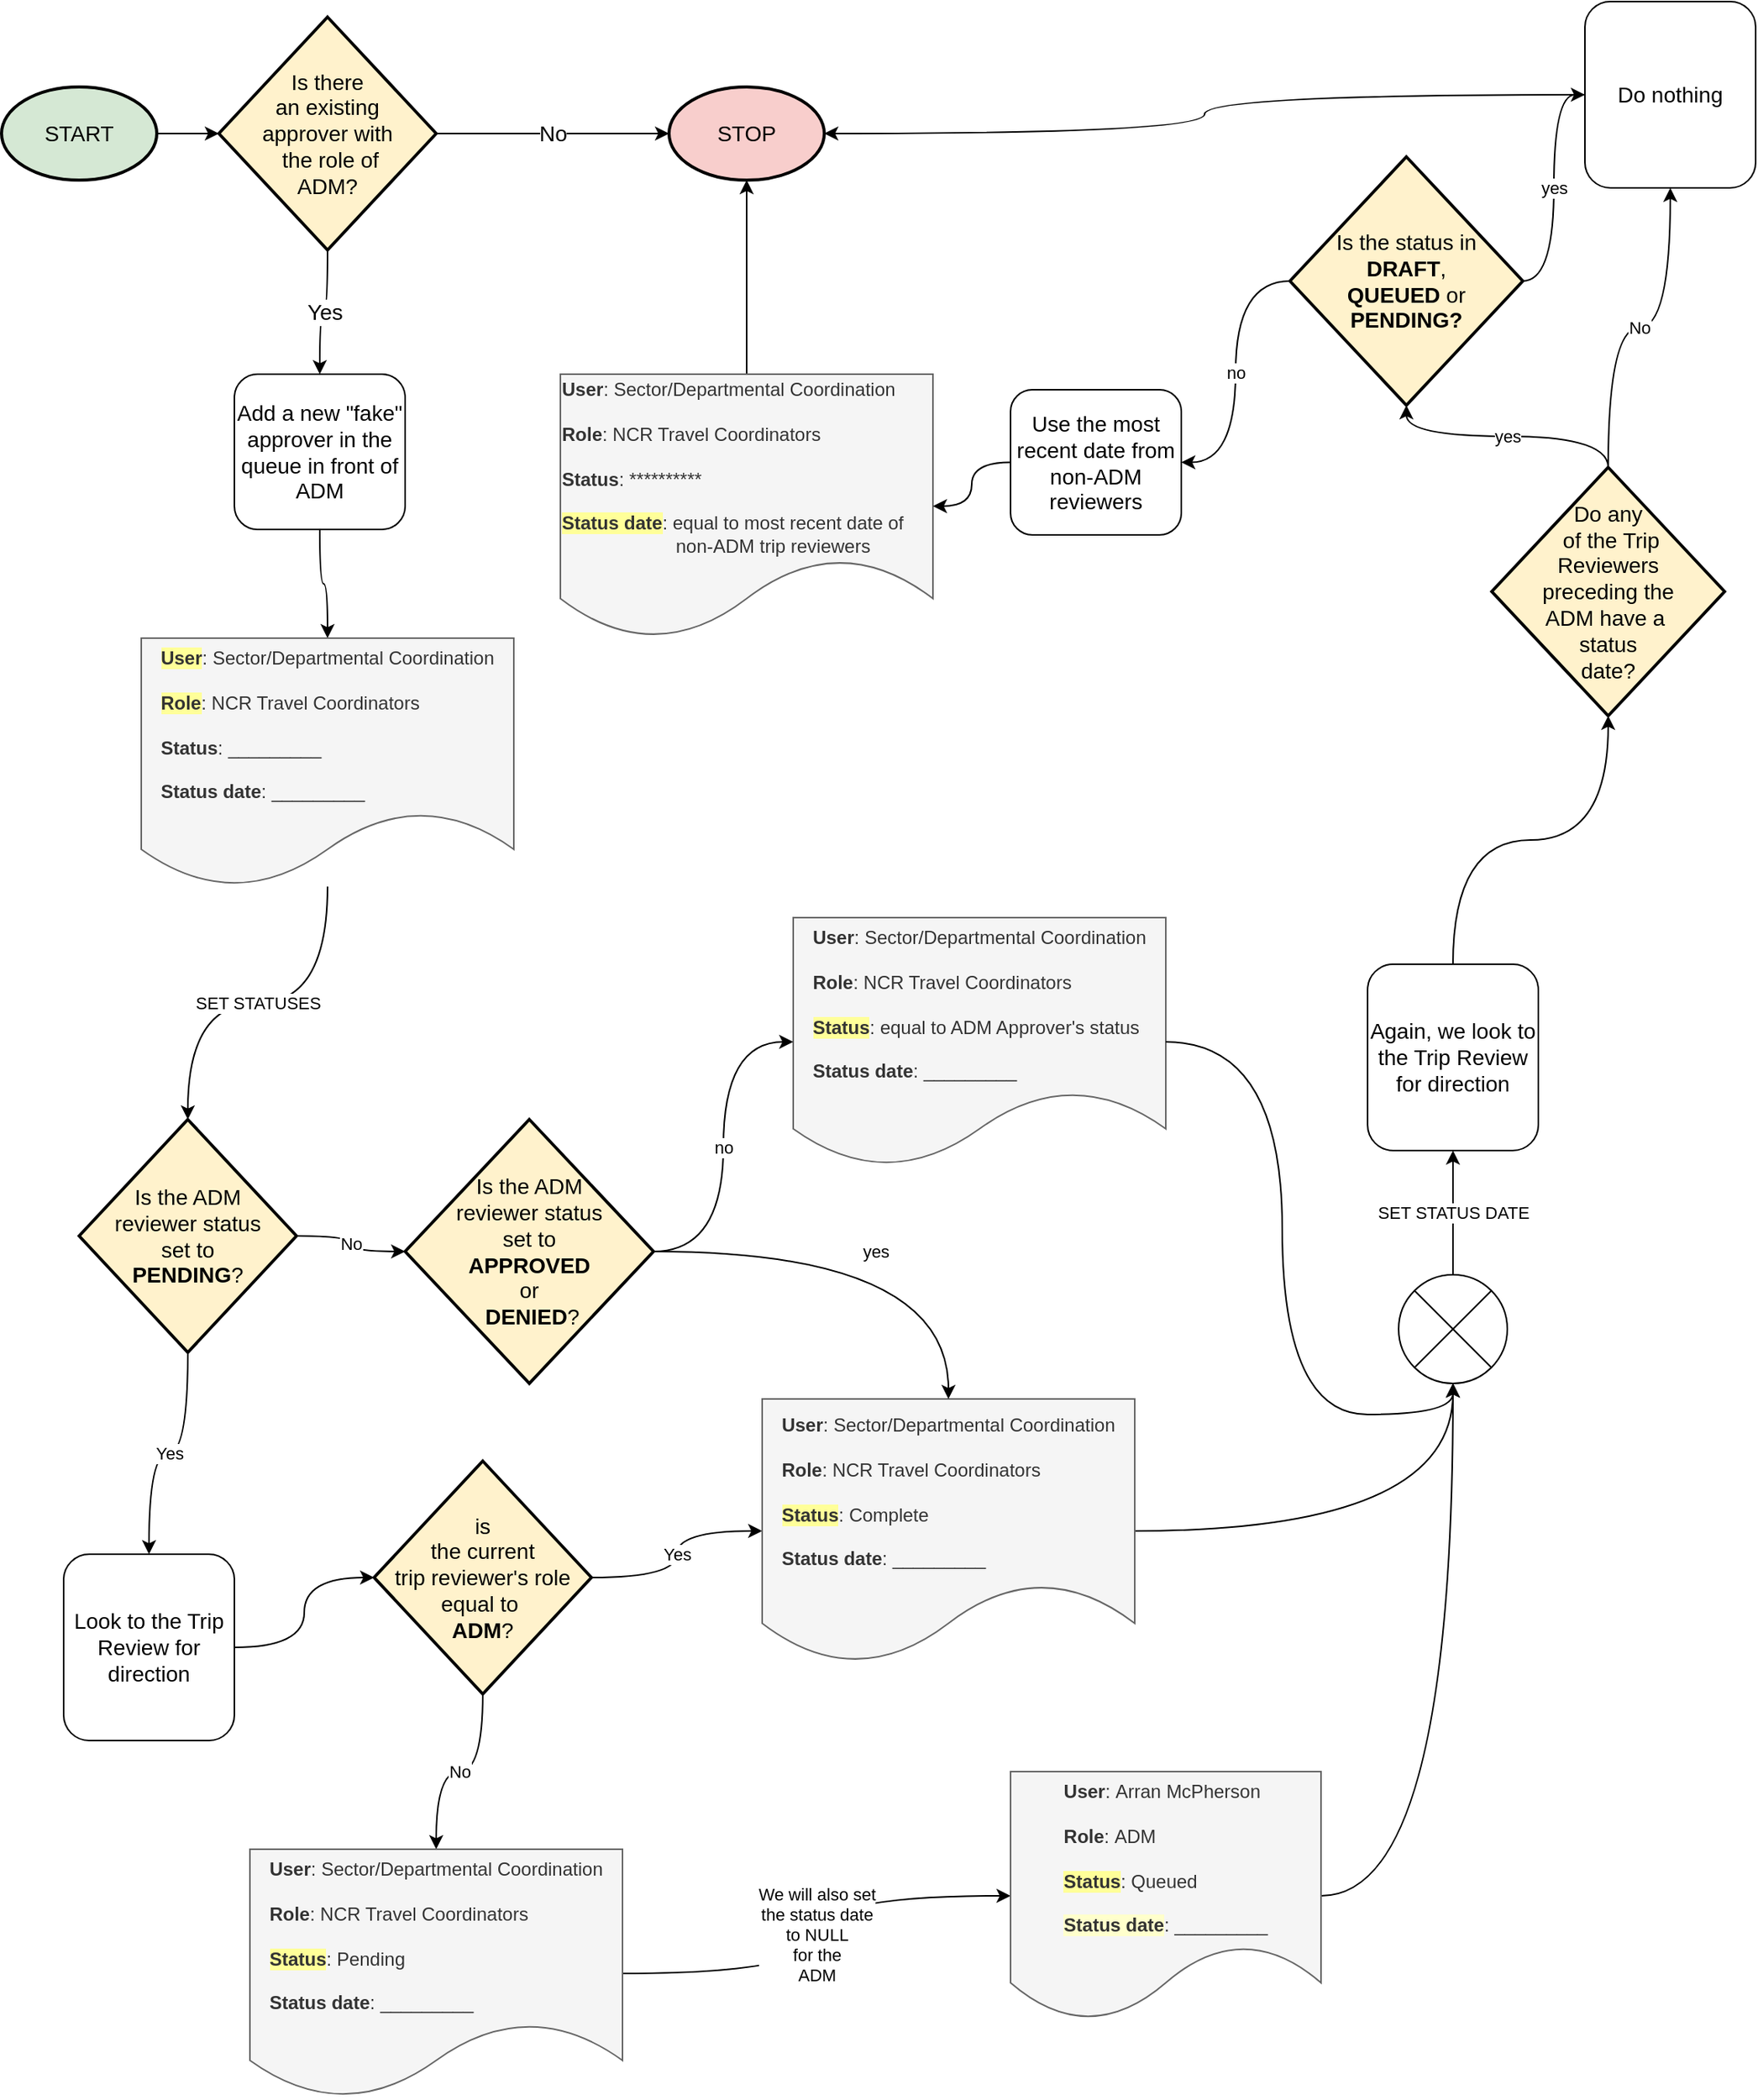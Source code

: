 <mxfile version="22.1.5" type="github">
  <diagram id="C5RBs43oDa-KdzZeNtuy" name="Page-1">
    <mxGraphModel dx="1426" dy="793" grid="1" gridSize="10" guides="1" tooltips="1" connect="1" arrows="1" fold="1" page="1" pageScale="1" pageWidth="1169" pageHeight="827" math="0" shadow="0">
      <root>
        <mxCell id="WIyWlLk6GJQsqaUBKTNV-0" />
        <mxCell id="WIyWlLk6GJQsqaUBKTNV-1" parent="WIyWlLk6GJQsqaUBKTNV-0" />
        <mxCell id="TlhrCSe95SY9jLTqjl-a-0" value="START" style="strokeWidth=2;html=1;shape=mxgraph.flowchart.start_1;whiteSpace=wrap;fontSize=14;fillColor=#D5E8D4;" parent="WIyWlLk6GJQsqaUBKTNV-1" vertex="1">
          <mxGeometry x="30" y="65" width="100" height="60" as="geometry" />
        </mxCell>
        <mxCell id="TlhrCSe95SY9jLTqjl-a-4" value="" style="rounded=0;orthogonalLoop=1;jettySize=auto;html=1;fontSize=14;edgeStyle=orthogonalEdgeStyle;curved=1;" parent="WIyWlLk6GJQsqaUBKTNV-1" source="TlhrCSe95SY9jLTqjl-a-0" target="TlhrCSe95SY9jLTqjl-a-3" edge="1">
          <mxGeometry relative="1" as="geometry">
            <mxPoint x="340" y="103.488" as="sourcePoint" />
          </mxGeometry>
        </mxCell>
        <mxCell id="TlhrCSe95SY9jLTqjl-a-9" value="No" style="rounded=0;orthogonalLoop=1;jettySize=auto;html=1;fontSize=14;edgeStyle=orthogonalEdgeStyle;curved=1;" parent="WIyWlLk6GJQsqaUBKTNV-1" source="TlhrCSe95SY9jLTqjl-a-3" target="TlhrCSe95SY9jLTqjl-a-39" edge="1">
          <mxGeometry relative="1" as="geometry">
            <mxPoint x="395" y="80" as="targetPoint" />
          </mxGeometry>
        </mxCell>
        <mxCell id="TlhrCSe95SY9jLTqjl-a-12" value="Yes" style="rounded=0;orthogonalLoop=1;jettySize=auto;html=1;fontSize=14;edgeStyle=orthogonalEdgeStyle;curved=1;" parent="WIyWlLk6GJQsqaUBKTNV-1" source="TlhrCSe95SY9jLTqjl-a-3" target="2dVe8sMhS4PmmdCcYp6y-1" edge="1">
          <mxGeometry relative="1" as="geometry">
            <mxPoint x="176.699" y="249.81" as="targetPoint" />
          </mxGeometry>
        </mxCell>
        <mxCell id="TlhrCSe95SY9jLTqjl-a-3" value="Is there &lt;br&gt;an existing &lt;br&gt;approver with&lt;br&gt;&amp;nbsp;the role of &lt;br&gt;ADM?" style="rhombus;whiteSpace=wrap;html=1;strokeWidth=2;fontSize=14;fillColor=#FFF2CC;" parent="WIyWlLk6GJQsqaUBKTNV-1" vertex="1">
          <mxGeometry x="170" y="20" width="140" height="150" as="geometry" />
        </mxCell>
        <mxCell id="TlhrCSe95SY9jLTqjl-a-39" value="STOP" style="strokeWidth=2;html=1;shape=mxgraph.flowchart.start_1;whiteSpace=wrap;fontSize=14;fillColor=#F8CECC;" parent="WIyWlLk6GJQsqaUBKTNV-1" vertex="1">
          <mxGeometry x="460" y="65.0" width="100" height="60" as="geometry" />
        </mxCell>
        <mxCell id="2dVe8sMhS4PmmdCcYp6y-3" value="SET STATUSES" style="edgeStyle=orthogonalEdgeStyle;rounded=0;orthogonalLoop=1;jettySize=auto;html=1;curved=1;" parent="WIyWlLk6GJQsqaUBKTNV-1" source="2dVe8sMhS4PmmdCcYp6y-17" target="2dVe8sMhS4PmmdCcYp6y-4" edge="1">
          <mxGeometry relative="1" as="geometry">
            <mxPoint x="400" y="740" as="sourcePoint" />
            <mxPoint x="450" y="840" as="targetPoint" />
          </mxGeometry>
        </mxCell>
        <mxCell id="2dVe8sMhS4PmmdCcYp6y-18" style="edgeStyle=orthogonalEdgeStyle;rounded=0;orthogonalLoop=1;jettySize=auto;html=1;curved=1;" parent="WIyWlLk6GJQsqaUBKTNV-1" source="2dVe8sMhS4PmmdCcYp6y-1" target="2dVe8sMhS4PmmdCcYp6y-17" edge="1">
          <mxGeometry relative="1" as="geometry" />
        </mxCell>
        <mxCell id="2dVe8sMhS4PmmdCcYp6y-1" value="Add a new &quot;fake&quot; approver in the queue in front of ADM" style="rounded=1;whiteSpace=wrap;html=1;fontSize=14;" parent="WIyWlLk6GJQsqaUBKTNV-1" vertex="1">
          <mxGeometry x="180" y="250" width="110" height="100" as="geometry" />
        </mxCell>
        <mxCell id="2dVe8sMhS4PmmdCcYp6y-7" value="No" style="edgeStyle=orthogonalEdgeStyle;rounded=0;orthogonalLoop=1;jettySize=auto;html=1;curved=1;" parent="WIyWlLk6GJQsqaUBKTNV-1" source="2dVe8sMhS4PmmdCcYp6y-4" target="jWvvlOGbaPdPFHYoXMaC-0" edge="1">
          <mxGeometry relative="1" as="geometry">
            <mxPoint x="465" y="680" as="targetPoint" />
          </mxGeometry>
        </mxCell>
        <mxCell id="2dVe8sMhS4PmmdCcYp6y-8" value="Yes" style="edgeStyle=orthogonalEdgeStyle;rounded=0;orthogonalLoop=1;jettySize=auto;html=1;curved=1;" parent="WIyWlLk6GJQsqaUBKTNV-1" source="2dVe8sMhS4PmmdCcYp6y-4" target="2dVe8sMhS4PmmdCcYp6y-6" edge="1">
          <mxGeometry relative="1" as="geometry" />
        </mxCell>
        <mxCell id="2dVe8sMhS4PmmdCcYp6y-4" value="Is the ADM &lt;br&gt;reviewer status&lt;br&gt;&amp;nbsp;set to&amp;nbsp;&lt;br&gt;&lt;b&gt;PENDING&lt;/b&gt;?" style="rhombus;whiteSpace=wrap;html=1;strokeWidth=2;fontSize=14;fillColor=#FFF2CC;" parent="WIyWlLk6GJQsqaUBKTNV-1" vertex="1">
          <mxGeometry x="80" y="730" width="140" height="150" as="geometry" />
        </mxCell>
        <mxCell id="2dVe8sMhS4PmmdCcYp6y-10" style="edgeStyle=orthogonalEdgeStyle;rounded=0;orthogonalLoop=1;jettySize=auto;html=1;curved=1;" parent="WIyWlLk6GJQsqaUBKTNV-1" source="2dVe8sMhS4PmmdCcYp6y-6" target="2dVe8sMhS4PmmdCcYp6y-9" edge="1">
          <mxGeometry relative="1" as="geometry" />
        </mxCell>
        <mxCell id="2dVe8sMhS4PmmdCcYp6y-6" value="Look to the Trip Review for direction" style="rounded=1;whiteSpace=wrap;html=1;fontSize=14;" parent="WIyWlLk6GJQsqaUBKTNV-1" vertex="1">
          <mxGeometry x="70" y="1010" width="110" height="120" as="geometry" />
        </mxCell>
        <mxCell id="2dVe8sMhS4PmmdCcYp6y-12" value="Yes" style="edgeStyle=orthogonalEdgeStyle;rounded=0;orthogonalLoop=1;jettySize=auto;html=1;curved=1;" parent="WIyWlLk6GJQsqaUBKTNV-1" source="2dVe8sMhS4PmmdCcYp6y-9" target="2dVe8sMhS4PmmdCcYp6y-22" edge="1">
          <mxGeometry relative="1" as="geometry">
            <mxPoint x="745" y="920" as="targetPoint" />
          </mxGeometry>
        </mxCell>
        <mxCell id="2dVe8sMhS4PmmdCcYp6y-14" value="No" style="edgeStyle=orthogonalEdgeStyle;rounded=0;orthogonalLoop=1;jettySize=auto;html=1;curved=1;" parent="WIyWlLk6GJQsqaUBKTNV-1" source="2dVe8sMhS4PmmdCcYp6y-9" target="2dVe8sMhS4PmmdCcYp6y-23" edge="1">
          <mxGeometry relative="1" as="geometry">
            <mxPoint x="750" y="1110" as="targetPoint" />
          </mxGeometry>
        </mxCell>
        <mxCell id="2dVe8sMhS4PmmdCcYp6y-9" value="is &lt;br&gt;the current &lt;br&gt;trip reviewer&#39;s role &lt;br&gt;equal to&amp;nbsp;&lt;br&gt;&lt;b style=&quot;border-color: var(--border-color);&quot;&gt;ADM&lt;/b&gt;?" style="rhombus;whiteSpace=wrap;html=1;strokeWidth=2;fontSize=14;fillColor=#FFF2CC;" parent="WIyWlLk6GJQsqaUBKTNV-1" vertex="1">
          <mxGeometry x="270" y="950" width="140" height="150" as="geometry" />
        </mxCell>
        <mxCell id="2dVe8sMhS4PmmdCcYp6y-17" value="&lt;div style=&quot;text-align: left;&quot;&gt;&lt;b style=&quot;background-color: rgb(255, 255, 153);&quot;&gt;User&lt;/b&gt;&lt;span style=&quot;background-color: initial;&quot;&gt;:&amp;nbsp;Sector/Departmental Coordination&lt;/span&gt;&lt;br&gt;&lt;/div&gt;&lt;div style=&quot;text-align: left;&quot;&gt;&lt;br&gt;&lt;/div&gt;&lt;div style=&quot;text-align: left;&quot;&gt;&lt;b style=&quot;background-color: rgb(255, 255, 153);&quot;&gt;Role&lt;/b&gt;:&amp;nbsp;NCR Travel Coordinators&lt;/div&gt;&lt;div style=&quot;text-align: left;&quot;&gt;&lt;br&gt;&lt;/div&gt;&lt;div style=&quot;text-align: left;&quot;&gt;&lt;b&gt;Status&lt;/b&gt;: _________&lt;/div&gt;&lt;div style=&quot;text-align: left;&quot;&gt;&lt;br&gt;&lt;/div&gt;&lt;div style=&quot;text-align: left;&quot;&gt;&lt;b style=&quot;&quot;&gt;Status date&lt;/b&gt;: _________&lt;span style=&quot;background-color: initial;&quot;&gt;&lt;br&gt;&lt;/span&gt;&lt;/div&gt;" style="shape=document;whiteSpace=wrap;html=1;boundedLbl=1;fillColor=#f5f5f5;fontColor=#333333;strokeColor=#666666;" parent="WIyWlLk6GJQsqaUBKTNV-1" vertex="1">
          <mxGeometry x="120" y="420" width="240" height="160" as="geometry" />
        </mxCell>
        <mxCell id="2dVe8sMhS4PmmdCcYp6y-19" value="&lt;div style=&quot;text-align: left;&quot;&gt;&lt;b style=&quot;background-color: initial;&quot;&gt;User&lt;/b&gt;&lt;span style=&quot;background-color: initial;&quot;&gt;:&amp;nbsp;Sector/Departmental Coordination&lt;/span&gt;&lt;br&gt;&lt;/div&gt;&lt;div style=&quot;text-align: left;&quot;&gt;&lt;br&gt;&lt;/div&gt;&lt;div style=&quot;text-align: left;&quot;&gt;&lt;b&gt;Role&lt;/b&gt;:&amp;nbsp;NCR Travel Coordinators&lt;/div&gt;&lt;div style=&quot;text-align: left;&quot;&gt;&lt;br&gt;&lt;/div&gt;&lt;div style=&quot;text-align: left;&quot;&gt;&lt;b style=&quot;background-color: rgb(255, 255, 153);&quot;&gt;Status&lt;/b&gt;: equal to ADM Approver&#39;s status&lt;/div&gt;&lt;div style=&quot;text-align: left;&quot;&gt;&lt;span style=&quot;background-color: initial;&quot;&gt;&lt;br&gt;&lt;/span&gt;&lt;/div&gt;&lt;div style=&quot;text-align: left;&quot;&gt;&lt;b style=&quot;&quot;&gt;Status date&lt;/b&gt;: _________&lt;span style=&quot;background-color: initial;&quot;&gt;&lt;br&gt;&lt;/span&gt;&lt;/div&gt;" style="shape=document;whiteSpace=wrap;html=1;boundedLbl=1;fillColor=#f5f5f5;fontColor=#333333;strokeColor=#666666;" parent="WIyWlLk6GJQsqaUBKTNV-1" vertex="1">
          <mxGeometry x="540" y="600" width="240" height="160" as="geometry" />
        </mxCell>
        <mxCell id="2dVe8sMhS4PmmdCcYp6y-29" style="edgeStyle=orthogonalEdgeStyle;rounded=0;orthogonalLoop=1;jettySize=auto;html=1;curved=1;" parent="WIyWlLk6GJQsqaUBKTNV-1" source="2dVe8sMhS4PmmdCcYp6y-22" target="2dVe8sMhS4PmmdCcYp6y-27" edge="1">
          <mxGeometry relative="1" as="geometry" />
        </mxCell>
        <mxCell id="2dVe8sMhS4PmmdCcYp6y-22" value="&lt;div style=&quot;text-align: left;&quot;&gt;&lt;b style=&quot;background-color: initial;&quot;&gt;User&lt;/b&gt;&lt;span style=&quot;background-color: initial;&quot;&gt;:&amp;nbsp;Sector/Departmental Coordination&lt;/span&gt;&lt;br&gt;&lt;/div&gt;&lt;div style=&quot;text-align: left;&quot;&gt;&lt;br&gt;&lt;/div&gt;&lt;div style=&quot;text-align: left;&quot;&gt;&lt;b&gt;Role&lt;/b&gt;:&amp;nbsp;NCR Travel Coordinators&lt;/div&gt;&lt;div style=&quot;text-align: left;&quot;&gt;&lt;br&gt;&lt;/div&gt;&lt;div style=&quot;text-align: left;&quot;&gt;&lt;b style=&quot;background-color: rgb(255, 255, 153);&quot;&gt;Status&lt;/b&gt;: Complete&lt;/div&gt;&lt;div style=&quot;text-align: left;&quot;&gt;&lt;span style=&quot;background-color: initial;&quot;&gt;&lt;br&gt;&lt;/span&gt;&lt;/div&gt;&lt;div style=&quot;text-align: left;&quot;&gt;&lt;b style=&quot;&quot;&gt;Status date&lt;/b&gt;: _________&lt;span style=&quot;background-color: initial;&quot;&gt;&lt;br&gt;&lt;/span&gt;&lt;/div&gt;" style="shape=document;whiteSpace=wrap;html=1;boundedLbl=1;fillColor=#f5f5f5;fontColor=#333333;strokeColor=#666666;" parent="WIyWlLk6GJQsqaUBKTNV-1" vertex="1">
          <mxGeometry x="520" y="910" width="240" height="170" as="geometry" />
        </mxCell>
        <mxCell id="2dVe8sMhS4PmmdCcYp6y-26" value="We will also set &lt;br&gt;the status date &lt;br&gt;to NULL &lt;br&gt;for the &lt;br&gt;ADM" style="edgeStyle=orthogonalEdgeStyle;rounded=0;orthogonalLoop=1;jettySize=auto;html=1;curved=1;" parent="WIyWlLk6GJQsqaUBKTNV-1" source="2dVe8sMhS4PmmdCcYp6y-23" target="2dVe8sMhS4PmmdCcYp6y-24" edge="1">
          <mxGeometry relative="1" as="geometry" />
        </mxCell>
        <mxCell id="2dVe8sMhS4PmmdCcYp6y-23" value="&lt;div style=&quot;text-align: left;&quot;&gt;&lt;b style=&quot;background-color: initial;&quot;&gt;User&lt;/b&gt;&lt;span style=&quot;background-color: initial;&quot;&gt;:&amp;nbsp;Sector/Departmental Coordination&lt;/span&gt;&lt;br&gt;&lt;/div&gt;&lt;div style=&quot;text-align: left;&quot;&gt;&lt;br&gt;&lt;/div&gt;&lt;div style=&quot;text-align: left;&quot;&gt;&lt;b&gt;Role&lt;/b&gt;:&amp;nbsp;NCR Travel Coordinators&lt;/div&gt;&lt;div style=&quot;text-align: left;&quot;&gt;&lt;br&gt;&lt;/div&gt;&lt;div style=&quot;text-align: left;&quot;&gt;&lt;b style=&quot;background-color: rgb(255, 255, 153);&quot;&gt;Status&lt;/b&gt;: Pending&lt;/div&gt;&lt;div style=&quot;text-align: left;&quot;&gt;&lt;span style=&quot;background-color: initial;&quot;&gt;&lt;br&gt;&lt;/span&gt;&lt;/div&gt;&lt;div style=&quot;text-align: left;&quot;&gt;&lt;b style=&quot;&quot;&gt;Status date&lt;/b&gt;: _________&lt;span style=&quot;background-color: initial;&quot;&gt;&lt;br&gt;&lt;/span&gt;&lt;/div&gt;" style="shape=document;whiteSpace=wrap;html=1;boundedLbl=1;fillColor=#f5f5f5;fontColor=#333333;strokeColor=#666666;" parent="WIyWlLk6GJQsqaUBKTNV-1" vertex="1">
          <mxGeometry x="190" y="1200" width="240" height="160" as="geometry" />
        </mxCell>
        <mxCell id="2dVe8sMhS4PmmdCcYp6y-30" style="edgeStyle=orthogonalEdgeStyle;rounded=0;orthogonalLoop=1;jettySize=auto;html=1;curved=1;" parent="WIyWlLk6GJQsqaUBKTNV-1" source="2dVe8sMhS4PmmdCcYp6y-24" target="2dVe8sMhS4PmmdCcYp6y-27" edge="1">
          <mxGeometry relative="1" as="geometry" />
        </mxCell>
        <mxCell id="2dVe8sMhS4PmmdCcYp6y-24" value="&lt;div style=&quot;text-align: left;&quot;&gt;&lt;b style=&quot;background-color: initial;&quot;&gt;User&lt;/b&gt;&lt;span style=&quot;background-color: initial;&quot;&gt;:&amp;nbsp;Arran McPherson&lt;/span&gt;&lt;br&gt;&lt;/div&gt;&lt;div style=&quot;text-align: left;&quot;&gt;&lt;br&gt;&lt;/div&gt;&lt;div style=&quot;text-align: left;&quot;&gt;&lt;b&gt;Role&lt;/b&gt;:&amp;nbsp;ADM&lt;/div&gt;&lt;div style=&quot;text-align: left;&quot;&gt;&lt;br&gt;&lt;/div&gt;&lt;div style=&quot;text-align: left;&quot;&gt;&lt;b style=&quot;background-color: rgb(255, 255, 153);&quot;&gt;Status&lt;/b&gt;: Queued&lt;/div&gt;&lt;div style=&quot;text-align: left;&quot;&gt;&lt;span style=&quot;background-color: initial;&quot;&gt;&lt;br&gt;&lt;/span&gt;&lt;/div&gt;&lt;div style=&quot;text-align: left;&quot;&gt;&lt;b style=&quot;background-color: rgb(255, 255, 204);&quot;&gt;Status date&lt;/b&gt;: _________&lt;span style=&quot;background-color: initial;&quot;&gt;&lt;br&gt;&lt;/span&gt;&lt;/div&gt;" style="shape=document;whiteSpace=wrap;html=1;boundedLbl=1;fillColor=#f5f5f5;fontColor=#333333;strokeColor=#666666;" parent="WIyWlLk6GJQsqaUBKTNV-1" vertex="1">
          <mxGeometry x="680" y="1150" width="200" height="160" as="geometry" />
        </mxCell>
        <mxCell id="2dVe8sMhS4PmmdCcYp6y-32" value="SET STATUS DATE" style="edgeStyle=orthogonalEdgeStyle;rounded=0;orthogonalLoop=1;jettySize=auto;html=1;curved=1;" parent="WIyWlLk6GJQsqaUBKTNV-1" source="2dVe8sMhS4PmmdCcYp6y-27" target="2dVe8sMhS4PmmdCcYp6y-33" edge="1">
          <mxGeometry relative="1" as="geometry" />
        </mxCell>
        <mxCell id="2dVe8sMhS4PmmdCcYp6y-27" value="" style="verticalLabelPosition=bottom;verticalAlign=top;html=1;shape=mxgraph.flowchart.or;" parent="WIyWlLk6GJQsqaUBKTNV-1" vertex="1">
          <mxGeometry x="930" y="830" width="70" height="70" as="geometry" />
        </mxCell>
        <mxCell id="2dVe8sMhS4PmmdCcYp6y-28" style="edgeStyle=orthogonalEdgeStyle;rounded=0;orthogonalLoop=1;jettySize=auto;html=1;entryX=0.5;entryY=1;entryDx=0;entryDy=0;entryPerimeter=0;curved=1;" parent="WIyWlLk6GJQsqaUBKTNV-1" source="2dVe8sMhS4PmmdCcYp6y-19" target="2dVe8sMhS4PmmdCcYp6y-27" edge="1">
          <mxGeometry relative="1" as="geometry" />
        </mxCell>
        <mxCell id="2dVe8sMhS4PmmdCcYp6y-35" style="edgeStyle=orthogonalEdgeStyle;rounded=0;orthogonalLoop=1;jettySize=auto;html=1;curved=1;" parent="WIyWlLk6GJQsqaUBKTNV-1" source="2dVe8sMhS4PmmdCcYp6y-33" target="2dVe8sMhS4PmmdCcYp6y-34" edge="1">
          <mxGeometry relative="1" as="geometry" />
        </mxCell>
        <mxCell id="2dVe8sMhS4PmmdCcYp6y-33" value="Again, we look to the Trip Review for direction" style="rounded=1;whiteSpace=wrap;html=1;fontSize=14;" parent="WIyWlLk6GJQsqaUBKTNV-1" vertex="1">
          <mxGeometry x="910" y="630" width="110" height="120" as="geometry" />
        </mxCell>
        <mxCell id="2dVe8sMhS4PmmdCcYp6y-37" value="No" style="edgeStyle=orthogonalEdgeStyle;rounded=0;orthogonalLoop=1;jettySize=auto;html=1;curved=1;" parent="WIyWlLk6GJQsqaUBKTNV-1" source="2dVe8sMhS4PmmdCcYp6y-34" target="2dVe8sMhS4PmmdCcYp6y-36" edge="1">
          <mxGeometry relative="1" as="geometry" />
        </mxCell>
        <mxCell id="2dVe8sMhS4PmmdCcYp6y-40" value="no" style="edgeStyle=orthogonalEdgeStyle;rounded=0;orthogonalLoop=1;jettySize=auto;html=1;curved=1;entryX=1;entryY=0.5;entryDx=0;entryDy=0;" parent="WIyWlLk6GJQsqaUBKTNV-1" source="jWvvlOGbaPdPFHYoXMaC-3" edge="1" target="jWvvlOGbaPdPFHYoXMaC-7">
          <mxGeometry relative="1" as="geometry">
            <mxPoint x="750" y="470" as="targetPoint" />
          </mxGeometry>
        </mxCell>
        <mxCell id="jWvvlOGbaPdPFHYoXMaC-4" value="yes" style="edgeStyle=orthogonalEdgeStyle;rounded=0;orthogonalLoop=1;jettySize=auto;html=1;curved=1;" edge="1" parent="WIyWlLk6GJQsqaUBKTNV-1" source="2dVe8sMhS4PmmdCcYp6y-34" target="jWvvlOGbaPdPFHYoXMaC-3">
          <mxGeometry relative="1" as="geometry" />
        </mxCell>
        <mxCell id="2dVe8sMhS4PmmdCcYp6y-34" value="Do any&lt;br&gt;&amp;nbsp;of the Trip &lt;br&gt;Reviewers &lt;br&gt;preceding the &lt;br&gt;ADM have a&amp;nbsp;&lt;br&gt;status &lt;br&gt;date?" style="rhombus;whiteSpace=wrap;html=1;strokeWidth=2;fontSize=14;fillColor=#FFF2CC;" parent="WIyWlLk6GJQsqaUBKTNV-1" vertex="1">
          <mxGeometry x="990" y="310" width="150" height="160" as="geometry" />
        </mxCell>
        <mxCell id="2dVe8sMhS4PmmdCcYp6y-43" style="edgeStyle=orthogonalEdgeStyle;rounded=0;orthogonalLoop=1;jettySize=auto;html=1;curved=1;" parent="WIyWlLk6GJQsqaUBKTNV-1" source="2dVe8sMhS4PmmdCcYp6y-36" target="TlhrCSe95SY9jLTqjl-a-39" edge="1">
          <mxGeometry relative="1" as="geometry" />
        </mxCell>
        <mxCell id="2dVe8sMhS4PmmdCcYp6y-36" value="Do nothing" style="rounded=1;whiteSpace=wrap;html=1;fontSize=14;" parent="WIyWlLk6GJQsqaUBKTNV-1" vertex="1">
          <mxGeometry x="1050" y="10" width="110" height="120" as="geometry" />
        </mxCell>
        <mxCell id="2dVe8sMhS4PmmdCcYp6y-42" style="edgeStyle=orthogonalEdgeStyle;rounded=0;orthogonalLoop=1;jettySize=auto;html=1;curved=1;" parent="WIyWlLk6GJQsqaUBKTNV-1" source="2dVe8sMhS4PmmdCcYp6y-41" target="TlhrCSe95SY9jLTqjl-a-39" edge="1">
          <mxGeometry relative="1" as="geometry" />
        </mxCell>
        <mxCell id="2dVe8sMhS4PmmdCcYp6y-41" value="&lt;div style=&quot;text-align: left;&quot;&gt;&lt;b style=&quot;background-color: initial;&quot;&gt;User&lt;/b&gt;&lt;span style=&quot;background-color: initial;&quot;&gt;:&amp;nbsp;Sector/Departmental Coordination&lt;/span&gt;&lt;br&gt;&lt;/div&gt;&lt;div style=&quot;text-align: left;&quot;&gt;&lt;br&gt;&lt;/div&gt;&lt;div style=&quot;text-align: left;&quot;&gt;&lt;b&gt;Role&lt;/b&gt;:&amp;nbsp;NCR Travel Coordinators&lt;/div&gt;&lt;div style=&quot;text-align: left;&quot;&gt;&lt;br&gt;&lt;/div&gt;&lt;div style=&quot;text-align: left;&quot;&gt;&lt;b style=&quot;&quot;&gt;Status&lt;/b&gt;: **********&lt;/div&gt;&lt;div style=&quot;text-align: left;&quot;&gt;&lt;span style=&quot;background-color: initial;&quot;&gt;&lt;br&gt;&lt;/span&gt;&lt;/div&gt;&lt;div style=&quot;text-align: left;&quot;&gt;&lt;b style=&quot;background-color: rgb(255, 255, 153);&quot;&gt;Status date&lt;/b&gt;: equal to most recent date of&amp;nbsp; &amp;nbsp; &amp;nbsp; &amp;nbsp; &amp;nbsp; &amp;nbsp; &amp;nbsp; &amp;nbsp; &amp;nbsp; &amp;nbsp; &amp;nbsp; &amp;nbsp; &amp;nbsp; &amp;nbsp; non-ADM trip reviewers&lt;span style=&quot;background-color: initial;&quot;&gt;&lt;br&gt;&lt;/span&gt;&lt;/div&gt;" style="shape=document;whiteSpace=wrap;html=1;boundedLbl=1;fillColor=#f5f5f5;fontColor=#333333;strokeColor=#666666;" parent="WIyWlLk6GJQsqaUBKTNV-1" vertex="1">
          <mxGeometry x="390" y="250" width="240" height="170" as="geometry" />
        </mxCell>
        <mxCell id="jWvvlOGbaPdPFHYoXMaC-1" value="yes" style="edgeStyle=orthogonalEdgeStyle;rounded=0;orthogonalLoop=1;jettySize=auto;html=1;curved=1;" edge="1" parent="WIyWlLk6GJQsqaUBKTNV-1" source="jWvvlOGbaPdPFHYoXMaC-0" target="2dVe8sMhS4PmmdCcYp6y-22">
          <mxGeometry relative="1" as="geometry" />
        </mxCell>
        <mxCell id="jWvvlOGbaPdPFHYoXMaC-2" value="no" style="edgeStyle=orthogonalEdgeStyle;rounded=0;orthogonalLoop=1;jettySize=auto;html=1;curved=1;" edge="1" parent="WIyWlLk6GJQsqaUBKTNV-1" source="jWvvlOGbaPdPFHYoXMaC-0" target="2dVe8sMhS4PmmdCcYp6y-19">
          <mxGeometry relative="1" as="geometry" />
        </mxCell>
        <mxCell id="jWvvlOGbaPdPFHYoXMaC-0" value="Is the ADM &lt;br&gt;reviewer status&lt;br&gt;&amp;nbsp;set to&amp;nbsp;&lt;br&gt;&lt;b&gt;APPROVED &lt;br&gt;&lt;/b&gt;or&lt;br&gt;&lt;b&gt;&amp;nbsp;DENIED&lt;/b&gt;?" style="rhombus;whiteSpace=wrap;html=1;strokeWidth=2;fontSize=14;fillColor=#FFF2CC;" vertex="1" parent="WIyWlLk6GJQsqaUBKTNV-1">
          <mxGeometry x="290" y="730" width="160" height="170" as="geometry" />
        </mxCell>
        <mxCell id="jWvvlOGbaPdPFHYoXMaC-5" value="yes" style="edgeStyle=orthogonalEdgeStyle;rounded=0;orthogonalLoop=1;jettySize=auto;html=1;curved=1;" edge="1" parent="WIyWlLk6GJQsqaUBKTNV-1" source="jWvvlOGbaPdPFHYoXMaC-3" target="2dVe8sMhS4PmmdCcYp6y-36">
          <mxGeometry relative="1" as="geometry" />
        </mxCell>
        <mxCell id="jWvvlOGbaPdPFHYoXMaC-3" value="Is the status in &lt;br&gt;&lt;b&gt;DRAFT&lt;/b&gt;,&lt;b&gt; &lt;br&gt;QUEUED &lt;/b&gt;or&lt;b&gt; PENDING?&lt;br&gt;&lt;/b&gt;" style="rhombus;whiteSpace=wrap;html=1;strokeWidth=2;fontSize=14;fillColor=#FFF2CC;" vertex="1" parent="WIyWlLk6GJQsqaUBKTNV-1">
          <mxGeometry x="860" y="110" width="150" height="160" as="geometry" />
        </mxCell>
        <mxCell id="jWvvlOGbaPdPFHYoXMaC-8" style="edgeStyle=orthogonalEdgeStyle;rounded=0;orthogonalLoop=1;jettySize=auto;html=1;curved=1;" edge="1" parent="WIyWlLk6GJQsqaUBKTNV-1" source="jWvvlOGbaPdPFHYoXMaC-7" target="2dVe8sMhS4PmmdCcYp6y-41">
          <mxGeometry relative="1" as="geometry" />
        </mxCell>
        <mxCell id="jWvvlOGbaPdPFHYoXMaC-7" value="&lt;div&gt;Use the most&lt;/div&gt;&lt;div&gt;recent date from non-ADM reviewers&lt;/div&gt;" style="rounded=1;whiteSpace=wrap;html=1;fontSize=14;" vertex="1" parent="WIyWlLk6GJQsqaUBKTNV-1">
          <mxGeometry x="680" y="260" width="110" height="93.5" as="geometry" />
        </mxCell>
      </root>
    </mxGraphModel>
  </diagram>
</mxfile>

